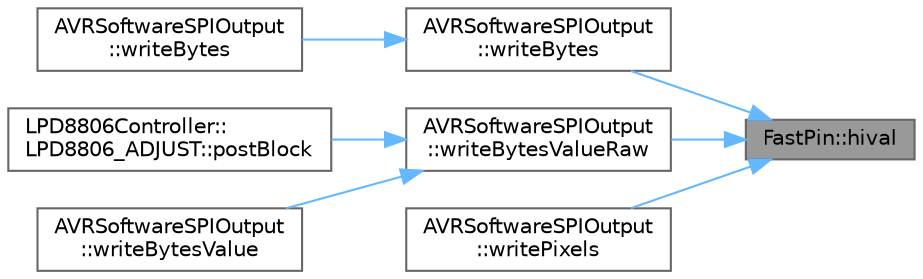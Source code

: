 digraph "FastPin::hival"
{
 // LATEX_PDF_SIZE
  bgcolor="transparent";
  edge [fontname=Helvetica,fontsize=10,labelfontname=Helvetica,labelfontsize=10];
  node [fontname=Helvetica,fontsize=10,shape=box,height=0.2,width=0.4];
  rankdir="RL";
  Node1 [id="Node000001",label="FastPin::hival",height=0.2,width=0.4,color="gray40", fillcolor="grey60", style="filled", fontcolor="black",tooltip="Gets the state of the port with this pin HIGH"];
  Node1 -> Node2 [id="edge1_Node000001_Node000002",dir="back",color="steelblue1",style="solid",tooltip=" "];
  Node2 [id="Node000002",label="AVRSoftwareSPIOutput\l::writeBytes",height=0.2,width=0.4,color="grey40", fillcolor="white", style="filled",URL="$dc/d57/class_a_v_r_software_s_p_i_output_af543930d08c9ce5c8229e45be97980e9.html#af543930d08c9ce5c8229e45be97980e9",tooltip="Write an array of data to the SPI interface."];
  Node2 -> Node3 [id="edge2_Node000002_Node000003",dir="back",color="steelblue1",style="solid",tooltip=" "];
  Node3 [id="Node000003",label="AVRSoftwareSPIOutput\l::writeBytes",height=0.2,width=0.4,color="grey40", fillcolor="white", style="filled",URL="$dc/d57/class_a_v_r_software_s_p_i_output_a8e0f5d9fd6f2c1e1eab4436c1b5cb23a.html#a8e0f5d9fd6f2c1e1eab4436c1b5cb23a",tooltip="Write an array of data to the SPI interface."];
  Node1 -> Node4 [id="edge3_Node000001_Node000004",dir="back",color="steelblue1",style="solid",tooltip=" "];
  Node4 [id="Node000004",label="AVRSoftwareSPIOutput\l::writeBytesValueRaw",height=0.2,width=0.4,color="grey40", fillcolor="white", style="filled",URL="$dc/d57/class_a_v_r_software_s_p_i_output_abada62794ed922c2798bf462a98b57f0.html#abada62794ed922c2798bf462a98b57f0",tooltip="Write multiple bytes of the given value over SPI, without selecting the interface."];
  Node4 -> Node5 [id="edge4_Node000004_Node000005",dir="back",color="steelblue1",style="solid",tooltip=" "];
  Node5 [id="Node000005",label="LPD8806Controller::\lLPD8806_ADJUST::postBlock",height=0.2,width=0.4,color="grey40", fillcolor="white", style="filled",URL="$da/d77/class_l_p_d8806_controller_1_1_l_p_d8806___a_d_j_u_s_t_a8e402dc154857e5c6b62bffe0372e856.html#a8e402dc154857e5c6b62bffe0372e856",tooltip=" "];
  Node4 -> Node6 [id="edge5_Node000004_Node000006",dir="back",color="steelblue1",style="solid",tooltip=" "];
  Node6 [id="Node000006",label="AVRSoftwareSPIOutput\l::writeBytesValue",height=0.2,width=0.4,color="grey40", fillcolor="white", style="filled",URL="$dc/d57/class_a_v_r_software_s_p_i_output_ac4ffa7160697ac63bbd7734b480308bc.html#ac4ffa7160697ac63bbd7734b480308bc",tooltip="Write multiple bytes of the given value over SPI."];
  Node1 -> Node7 [id="edge6_Node000001_Node000007",dir="back",color="steelblue1",style="solid",tooltip=" "];
  Node7 [id="Node000007",label="AVRSoftwareSPIOutput\l::writePixels",height=0.2,width=0.4,color="grey40", fillcolor="white", style="filled",URL="$dc/d57/class_a_v_r_software_s_p_i_output_a20772a8fdfa75015731375c36ccb3515.html#a20772a8fdfa75015731375c36ccb3515",tooltip="Write LED pixel data to the SPI interface."];
}

